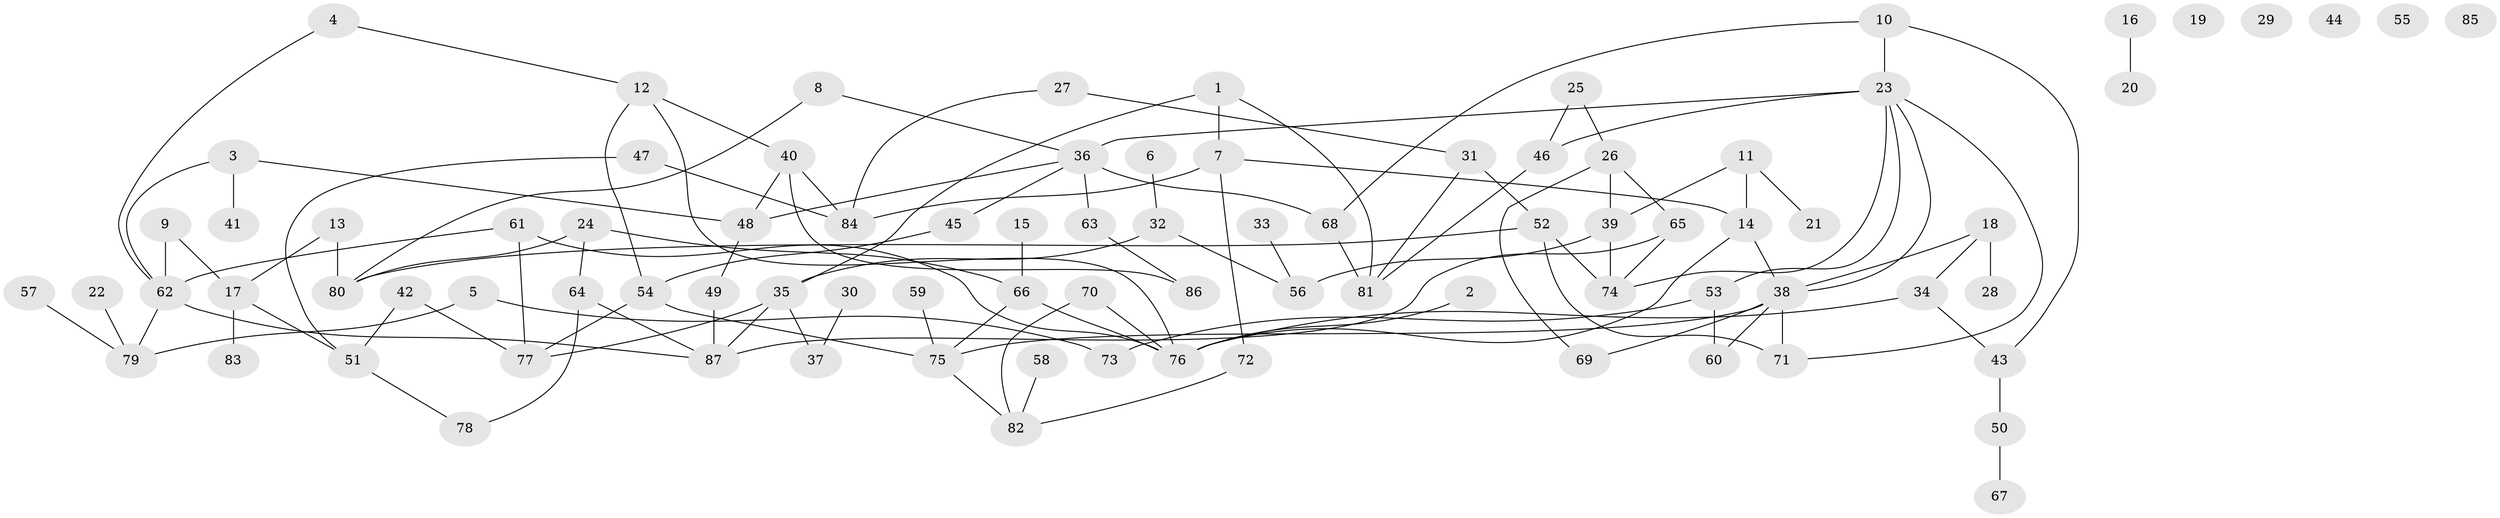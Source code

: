 // coarse degree distribution, {3: 0.23214285714285715, 6: 0.07142857142857142, 4: 0.125, 5: 0.08928571428571429, 10: 0.017857142857142856, 2: 0.2857142857142857, 7: 0.05357142857142857, 1: 0.125}
// Generated by graph-tools (version 1.1) at 2025/48/03/04/25 22:48:27]
// undirected, 87 vertices, 118 edges
graph export_dot {
  node [color=gray90,style=filled];
  1;
  2;
  3;
  4;
  5;
  6;
  7;
  8;
  9;
  10;
  11;
  12;
  13;
  14;
  15;
  16;
  17;
  18;
  19;
  20;
  21;
  22;
  23;
  24;
  25;
  26;
  27;
  28;
  29;
  30;
  31;
  32;
  33;
  34;
  35;
  36;
  37;
  38;
  39;
  40;
  41;
  42;
  43;
  44;
  45;
  46;
  47;
  48;
  49;
  50;
  51;
  52;
  53;
  54;
  55;
  56;
  57;
  58;
  59;
  60;
  61;
  62;
  63;
  64;
  65;
  66;
  67;
  68;
  69;
  70;
  71;
  72;
  73;
  74;
  75;
  76;
  77;
  78;
  79;
  80;
  81;
  82;
  83;
  84;
  85;
  86;
  87;
  1 -- 7;
  1 -- 35;
  1 -- 81;
  2 -- 76;
  3 -- 41;
  3 -- 48;
  3 -- 62;
  4 -- 12;
  4 -- 62;
  5 -- 73;
  5 -- 79;
  6 -- 32;
  7 -- 14;
  7 -- 72;
  7 -- 84;
  8 -- 36;
  8 -- 80;
  9 -- 17;
  9 -- 62;
  10 -- 23;
  10 -- 43;
  10 -- 68;
  11 -- 14;
  11 -- 21;
  11 -- 39;
  12 -- 40;
  12 -- 54;
  12 -- 76;
  13 -- 17;
  13 -- 80;
  14 -- 38;
  14 -- 76;
  15 -- 66;
  16 -- 20;
  17 -- 51;
  17 -- 83;
  18 -- 28;
  18 -- 34;
  18 -- 38;
  22 -- 79;
  23 -- 36;
  23 -- 38;
  23 -- 46;
  23 -- 53;
  23 -- 71;
  23 -- 74;
  24 -- 64;
  24 -- 66;
  24 -- 80;
  25 -- 26;
  25 -- 46;
  26 -- 39;
  26 -- 65;
  26 -- 69;
  27 -- 31;
  27 -- 84;
  30 -- 37;
  31 -- 52;
  31 -- 81;
  32 -- 35;
  32 -- 56;
  33 -- 56;
  34 -- 43;
  34 -- 76;
  35 -- 37;
  35 -- 77;
  35 -- 87;
  36 -- 45;
  36 -- 48;
  36 -- 63;
  36 -- 68;
  38 -- 60;
  38 -- 69;
  38 -- 71;
  38 -- 75;
  39 -- 56;
  39 -- 74;
  40 -- 48;
  40 -- 84;
  40 -- 86;
  42 -- 51;
  42 -- 77;
  43 -- 50;
  45 -- 54;
  46 -- 81;
  47 -- 51;
  47 -- 84;
  48 -- 49;
  49 -- 87;
  50 -- 67;
  51 -- 78;
  52 -- 71;
  52 -- 74;
  52 -- 80;
  53 -- 60;
  53 -- 73;
  54 -- 75;
  54 -- 77;
  57 -- 79;
  58 -- 82;
  59 -- 75;
  61 -- 62;
  61 -- 76;
  61 -- 77;
  62 -- 79;
  62 -- 87;
  63 -- 86;
  64 -- 78;
  64 -- 87;
  65 -- 74;
  65 -- 87;
  66 -- 75;
  66 -- 76;
  68 -- 81;
  70 -- 76;
  70 -- 82;
  72 -- 82;
  75 -- 82;
}

